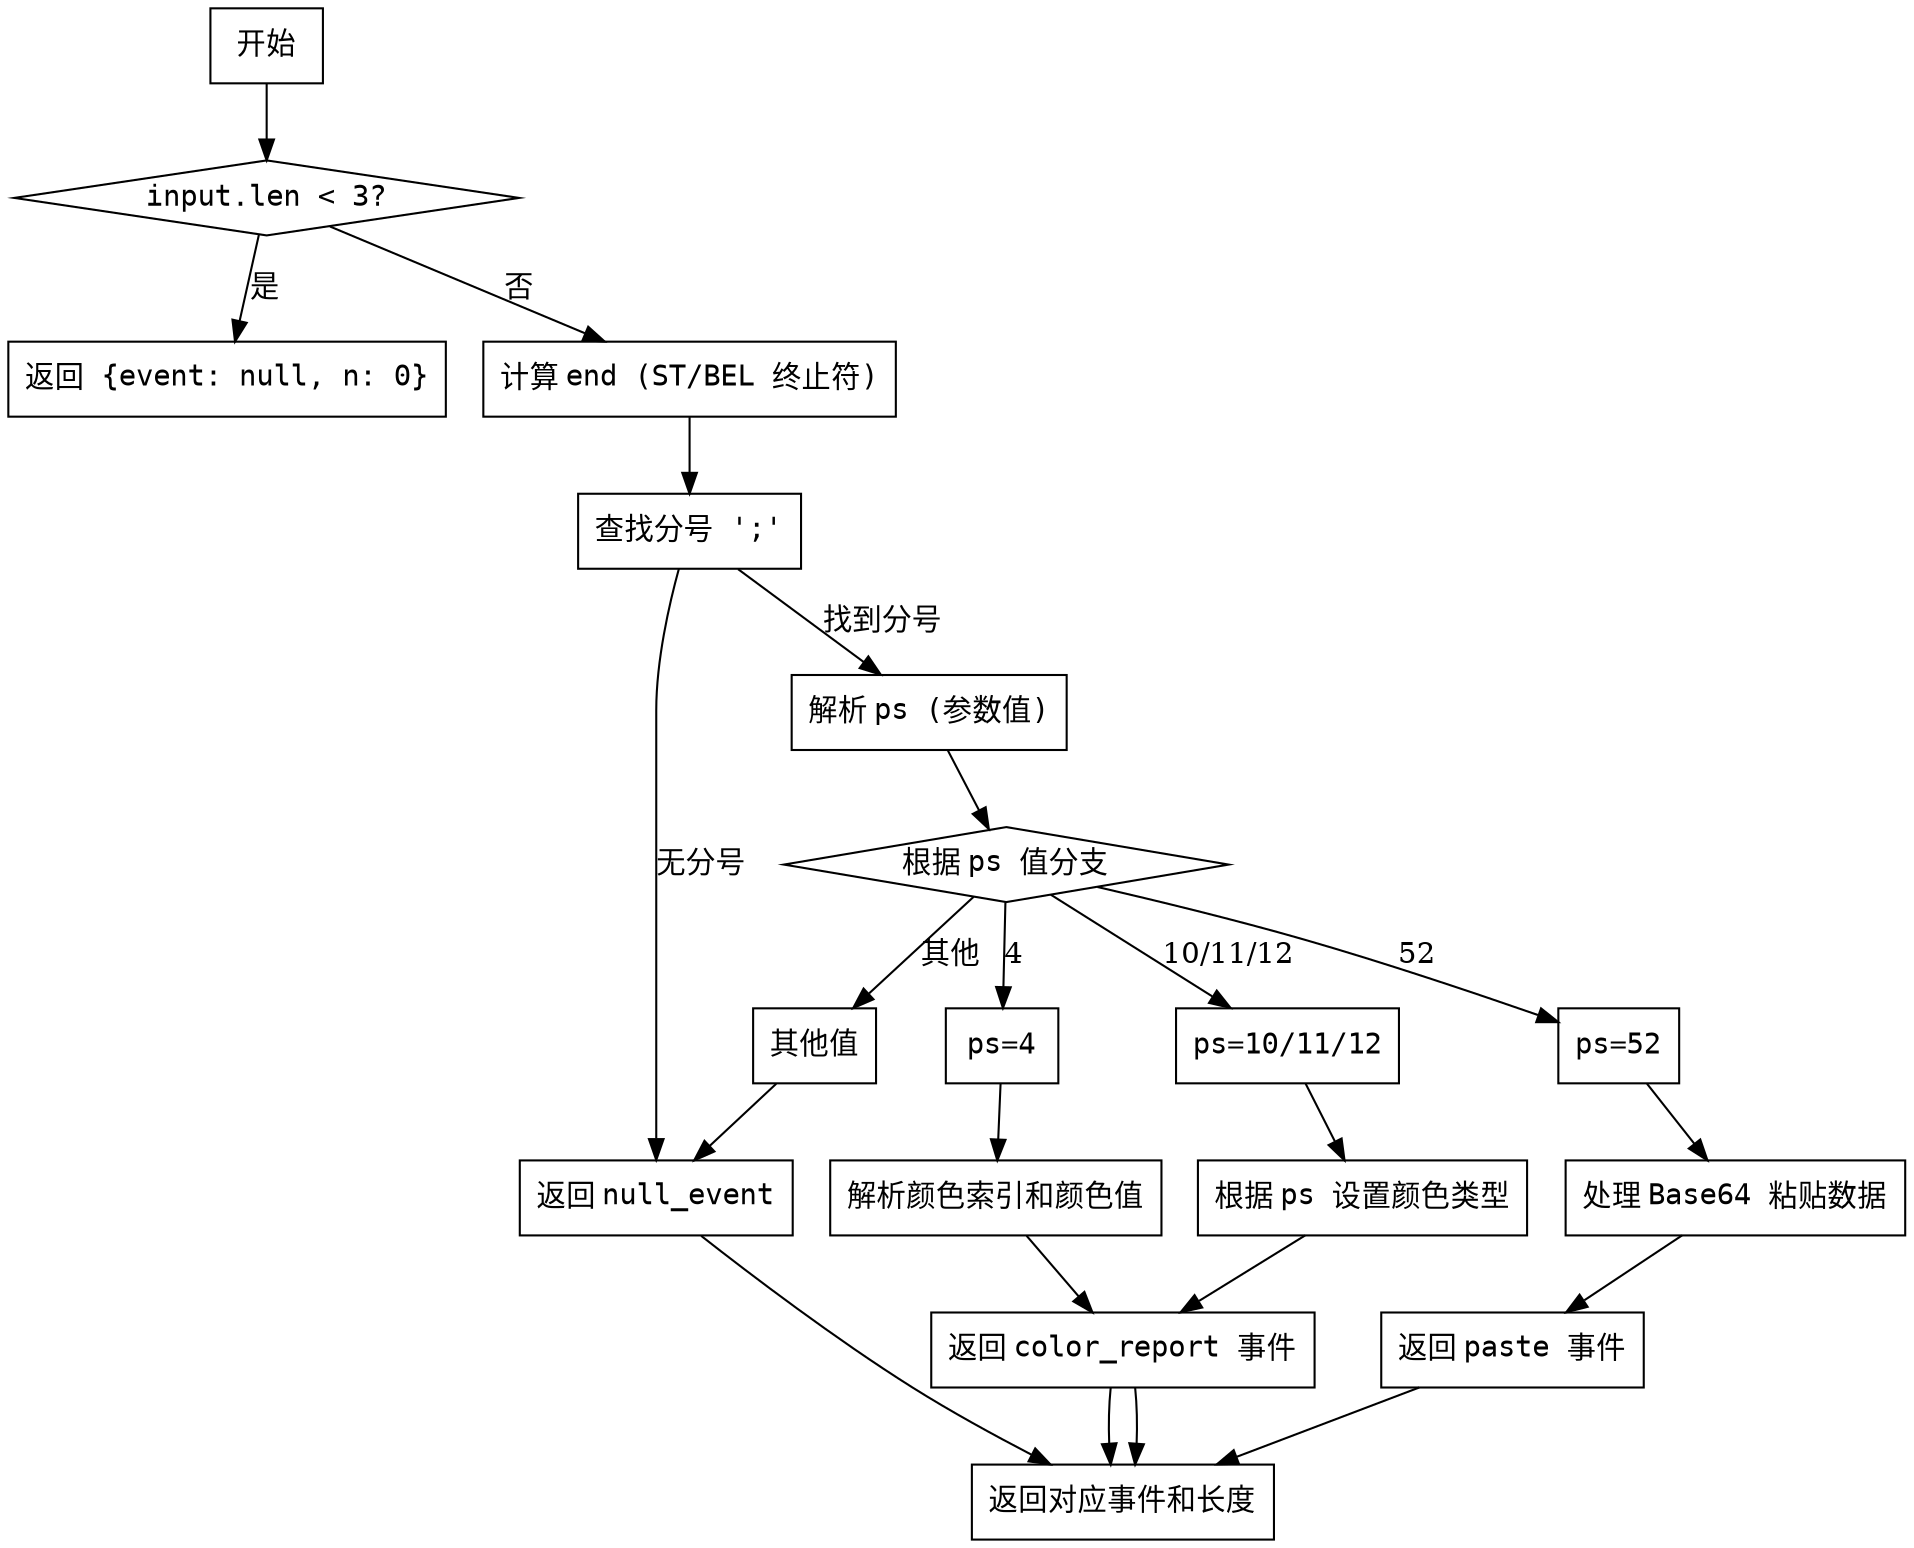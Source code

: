 
digraph parseOsc {
    node [shape=rectangle, fontname="Courier"];
    start [label="开始"];
    check_input_len [label="input.len < 3?" shape=diamond];
    return_early [label="返回 {event: null, n: 0}"];
    find_end_block [label="计算 end (ST/BEL 终止符)"];
    check_semicolon [label="查找分号 ';'"];
    return_null_event [label="返回 null_event"];
    parse_ps [label="解析 ps (参数值)"];
    switch_ps [label="根据 ps 值分支" shape=diamond];
    ps4_case [label="ps=4"];
    ps10_11_12_case [label="ps=10/11/12"];
    ps52_case [label="ps=52"];
    default_case [label="其他值"];
    handle_ps4 [label="解析颜色索引和颜色值"];
    handle_ps10_11_12 [label="根据 ps 设置颜色类型"];
    handle_ps52 [label="处理 Base64 粘贴数据"];
    return_color_report [label="返回 color_report 事件"];
    return_paste [label="返回 paste 事件"];
    final_return [label="返回对应事件和长度"];

    start -> check_input_len;
    check_input_len -> return_early [label="是"];
    check_input_len -> find_end_block [label="否"];
    find_end_block -> check_semicolon;
    check_semicolon -> return_null_event [label="无分号"];
    check_semicolon -> parse_ps [label="找到分号"];
    parse_ps -> switch_ps;
    switch_ps -> ps4_case [label="4"];
    switch_ps -> ps10_11_12_case [label="10/11/12"];
    switch_ps -> ps52_case [label="52"];
    switch_ps -> default_case [label="其他"];
    ps4_case -> handle_ps4 -> return_color_report -> final_return;
    ps10_11_12_case -> handle_ps10_11_12 -> return_color_report -> final_return;
    ps52_case -> handle_ps52 -> return_paste -> final_return;
    default_case -> return_null_event;
    return_null_event -> final_return;
}
